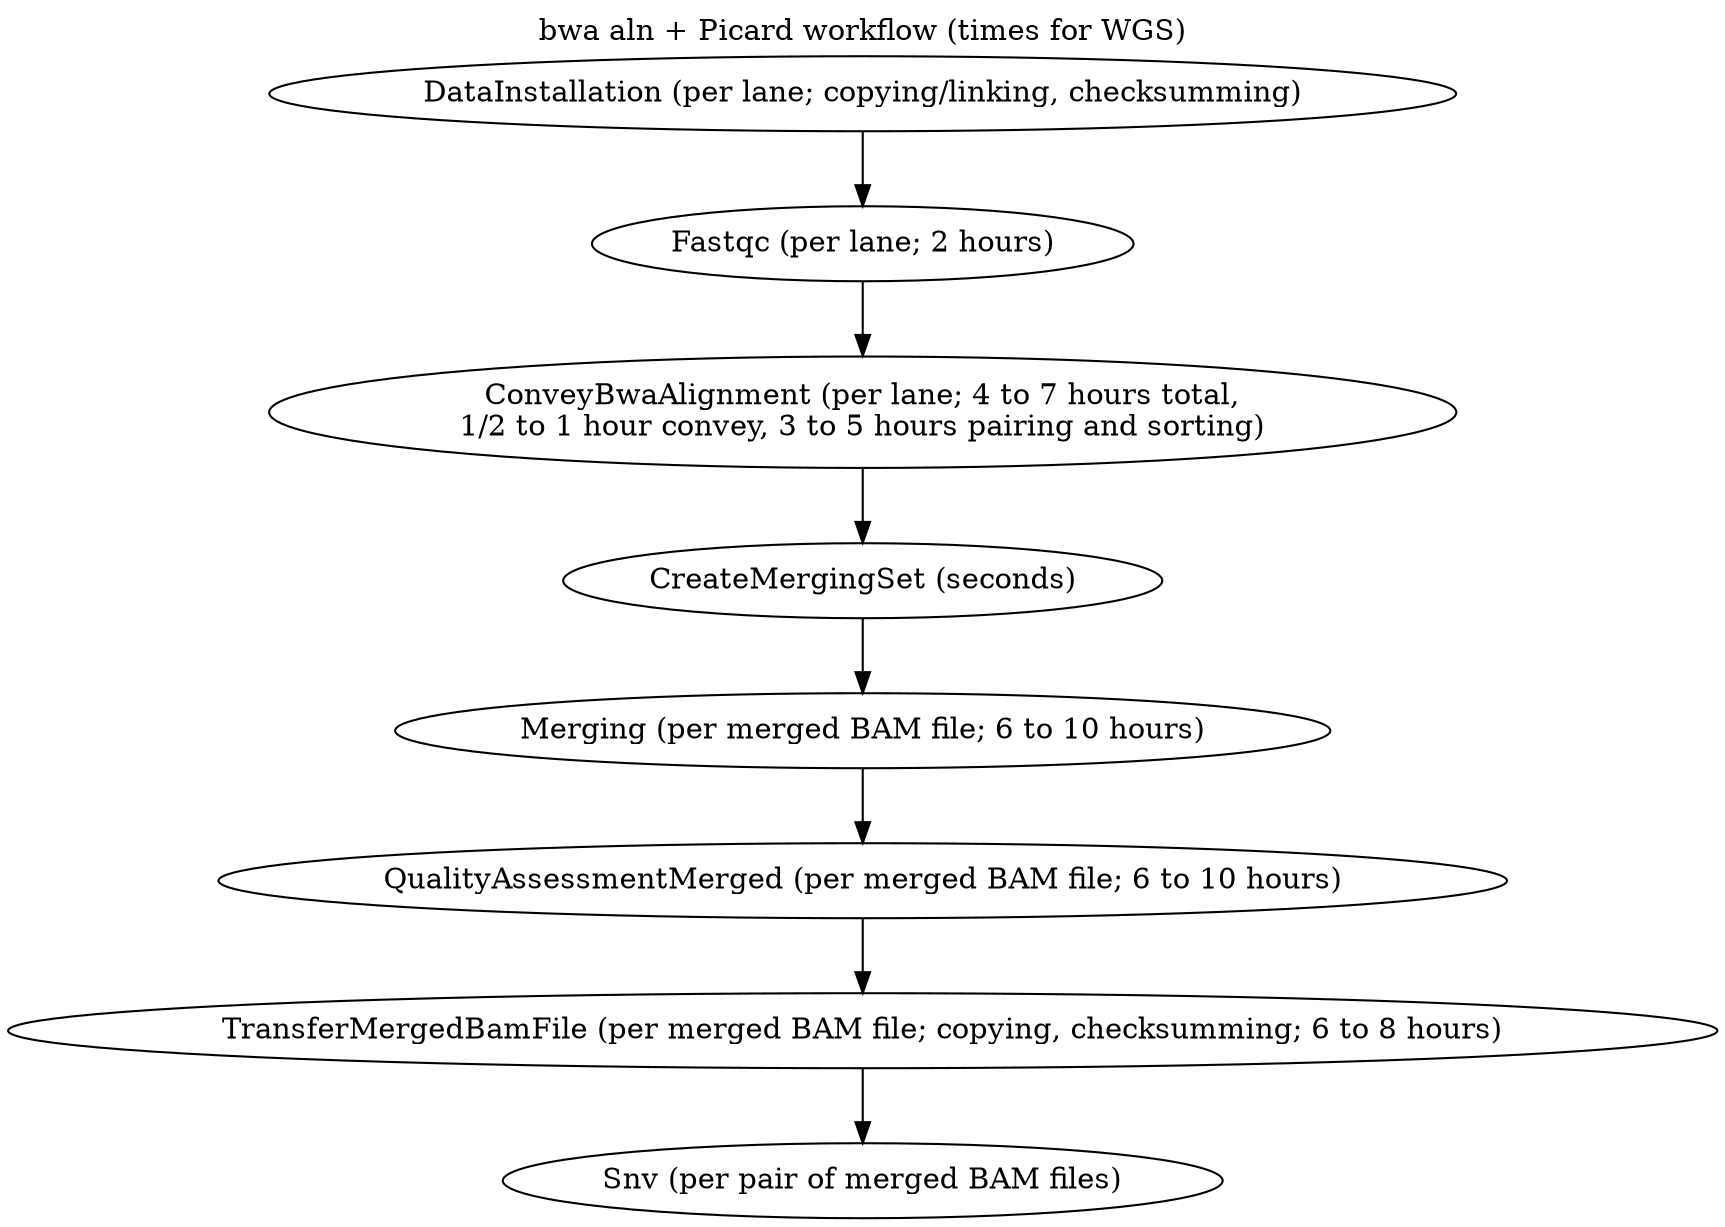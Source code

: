 digraph workflows {
  labelloc="t";
  label="bwa aln + Picard workflow (times for WGS)\n";

  DataInstallation [label="DataInstallation (per lane; copying/linking, checksumming)"];
  Fastqc [label="Fastqc (per lane; 2 hours)"];
  ConveyBwaAlignment [label="ConveyBwaAlignment (per lane; 4 to 7 hours total,\n1/2 to 1 hour convey, 3 to 5 hours pairing and sorting)"]
  CreateMergingSet [label="CreateMergingSet (seconds)"]
  Merging [label="Merging (per merged BAM file; 6 to 10 hours)"]
  QualityAssessmentMerged [label="QualityAssessmentMerged (per merged BAM file; 6 to 10 hours)"]
  TransferMergedBamFile [label="TransferMergedBamFile (per merged BAM file; copying, checksumming; 6 to 8 hours)"]
  DataInstallation -> Fastqc -> ConveyBwaAlignment -> CreateMergingSet -> Merging -> QualityAssessmentMerged -> TransferMergedBamFile -> "Snv (per pair of merged BAM files)"
}
